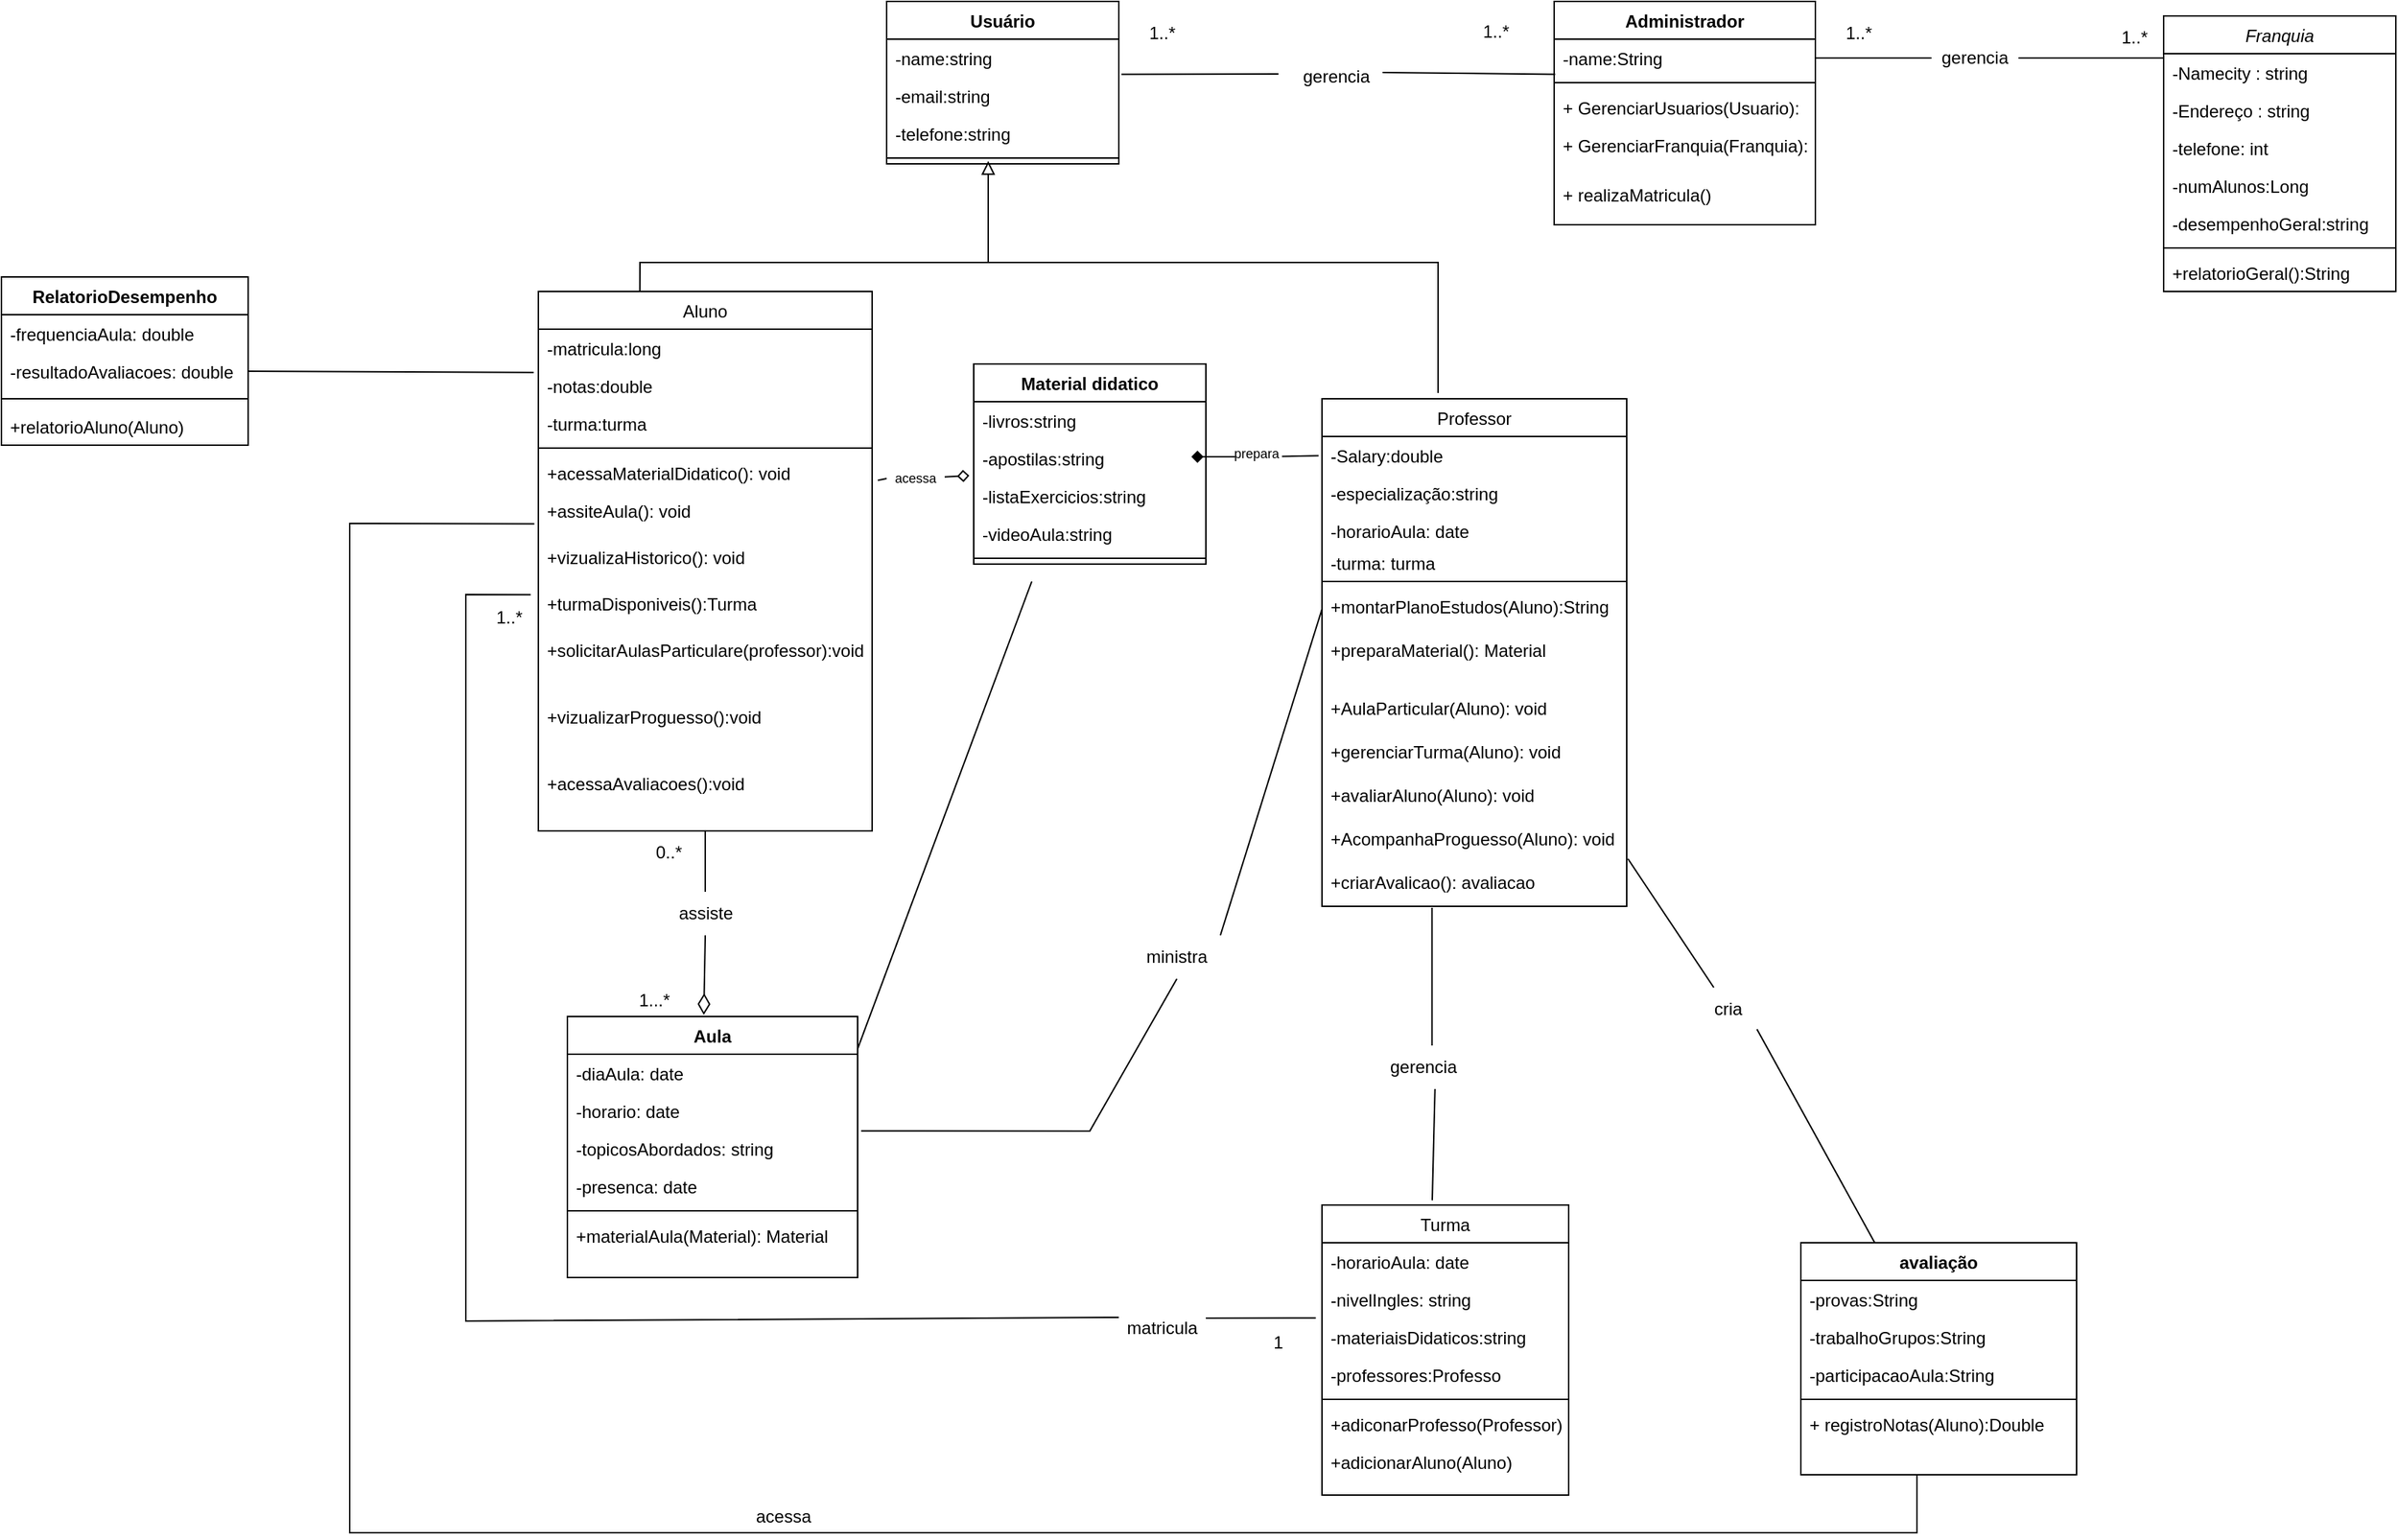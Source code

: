 <mxfile version="24.2.5" type="github">
  <diagram id="C5RBs43oDa-KdzZeNtuy" name="Page-1">
    <mxGraphModel dx="2261" dy="780" grid="1" gridSize="10" guides="1" tooltips="1" connect="1" arrows="1" fold="1" page="1" pageScale="1" pageWidth="827" pageHeight="1169" math="0" shadow="0">
      <root>
        <mxCell id="WIyWlLk6GJQsqaUBKTNV-0" />
        <mxCell id="WIyWlLk6GJQsqaUBKTNV-1" parent="WIyWlLk6GJQsqaUBKTNV-0" />
        <mxCell id="zkfFHV4jXpPFQw0GAbJ--0" value="Franquia" style="swimlane;fontStyle=2;align=center;verticalAlign=top;childLayout=stackLayout;horizontal=1;startSize=26;horizontalStack=0;resizeParent=1;resizeLast=0;collapsible=1;marginBottom=0;rounded=0;shadow=0;strokeWidth=1;" parent="WIyWlLk6GJQsqaUBKTNV-1" vertex="1">
          <mxGeometry x="1170" y="30" width="160" height="190" as="geometry">
            <mxRectangle x="230" y="140" width="160" height="26" as="alternateBounds" />
          </mxGeometry>
        </mxCell>
        <mxCell id="zkfFHV4jXpPFQw0GAbJ--1" value="-Namecity : string" style="text;align=left;verticalAlign=top;spacingLeft=4;spacingRight=4;overflow=hidden;rotatable=0;points=[[0,0.5],[1,0.5]];portConstraint=eastwest;" parent="zkfFHV4jXpPFQw0GAbJ--0" vertex="1">
          <mxGeometry y="26" width="160" height="26" as="geometry" />
        </mxCell>
        <mxCell id="euqzhJYV5-sGNsjZv2GW-8" value="-Endereço : string" style="text;align=left;verticalAlign=top;spacingLeft=4;spacingRight=4;overflow=hidden;rotatable=0;points=[[0,0.5],[1,0.5]];portConstraint=eastwest;" parent="zkfFHV4jXpPFQw0GAbJ--0" vertex="1">
          <mxGeometry y="52" width="160" height="26" as="geometry" />
        </mxCell>
        <mxCell id="zkfFHV4jXpPFQw0GAbJ--2" value="-telefone: int" style="text;align=left;verticalAlign=top;spacingLeft=4;spacingRight=4;overflow=hidden;rotatable=0;points=[[0,0.5],[1,0.5]];portConstraint=eastwest;rounded=0;shadow=0;html=0;" parent="zkfFHV4jXpPFQw0GAbJ--0" vertex="1">
          <mxGeometry y="78" width="160" height="26" as="geometry" />
        </mxCell>
        <mxCell id="zkfFHV4jXpPFQw0GAbJ--3" value="-numAlunos:Long" style="text;align=left;verticalAlign=top;spacingLeft=4;spacingRight=4;overflow=hidden;rotatable=0;points=[[0,0.5],[1,0.5]];portConstraint=eastwest;rounded=0;shadow=0;html=0;" parent="zkfFHV4jXpPFQw0GAbJ--0" vertex="1">
          <mxGeometry y="104" width="160" height="26" as="geometry" />
        </mxCell>
        <mxCell id="euqzhJYV5-sGNsjZv2GW-9" value="-desempenhoGeral:string" style="text;align=left;verticalAlign=top;spacingLeft=4;spacingRight=4;overflow=hidden;rotatable=0;points=[[0,0.5],[1,0.5]];portConstraint=eastwest;rounded=0;shadow=0;html=0;" parent="zkfFHV4jXpPFQw0GAbJ--0" vertex="1">
          <mxGeometry y="130" width="160" height="26" as="geometry" />
        </mxCell>
        <mxCell id="zkfFHV4jXpPFQw0GAbJ--4" value="" style="line;html=1;strokeWidth=1;align=left;verticalAlign=middle;spacingTop=-1;spacingLeft=3;spacingRight=3;rotatable=0;labelPosition=right;points=[];portConstraint=eastwest;" parent="zkfFHV4jXpPFQw0GAbJ--0" vertex="1">
          <mxGeometry y="156" width="160" height="8" as="geometry" />
        </mxCell>
        <mxCell id="zkfFHV4jXpPFQw0GAbJ--5" value="+relatorioGeral():String" style="text;align=left;verticalAlign=top;spacingLeft=4;spacingRight=4;overflow=hidden;rotatable=0;points=[[0,0.5],[1,0.5]];portConstraint=eastwest;" parent="zkfFHV4jXpPFQw0GAbJ--0" vertex="1">
          <mxGeometry y="164" width="160" height="26" as="geometry" />
        </mxCell>
        <mxCell id="zkfFHV4jXpPFQw0GAbJ--6" value="Aluno" style="swimlane;fontStyle=0;align=center;verticalAlign=top;childLayout=stackLayout;horizontal=1;startSize=26;horizontalStack=0;resizeParent=1;resizeLast=0;collapsible=1;marginBottom=0;rounded=0;shadow=0;strokeWidth=1;" parent="WIyWlLk6GJQsqaUBKTNV-1" vertex="1">
          <mxGeometry x="50" y="220" width="230" height="372" as="geometry">
            <mxRectangle x="130" y="380" width="160" height="26" as="alternateBounds" />
          </mxGeometry>
        </mxCell>
        <mxCell id="euqzhJYV5-sGNsjZv2GW-0" value="-matricula:long" style="text;align=left;verticalAlign=top;spacingLeft=4;spacingRight=4;overflow=hidden;rotatable=0;points=[[0,0.5],[1,0.5]];portConstraint=eastwest;rounded=0;shadow=0;html=0;" parent="zkfFHV4jXpPFQw0GAbJ--6" vertex="1">
          <mxGeometry y="26" width="230" height="26" as="geometry" />
        </mxCell>
        <mxCell id="euqzhJYV5-sGNsjZv2GW-1" value="-notas:double" style="text;align=left;verticalAlign=top;spacingLeft=4;spacingRight=4;overflow=hidden;rotatable=0;points=[[0,0.5],[1,0.5]];portConstraint=eastwest;rounded=0;shadow=0;html=0;" parent="zkfFHV4jXpPFQw0GAbJ--6" vertex="1">
          <mxGeometry y="52" width="230" height="26" as="geometry" />
        </mxCell>
        <mxCell id="euqzhJYV5-sGNsjZv2GW-2" value="-turma:turma" style="text;align=left;verticalAlign=top;spacingLeft=4;spacingRight=4;overflow=hidden;rotatable=0;points=[[0,0.5],[1,0.5]];portConstraint=eastwest;rounded=0;shadow=0;html=0;" parent="zkfFHV4jXpPFQw0GAbJ--6" vertex="1">
          <mxGeometry y="78" width="230" height="26" as="geometry" />
        </mxCell>
        <mxCell id="zkfFHV4jXpPFQw0GAbJ--9" value="" style="line;html=1;strokeWidth=1;align=left;verticalAlign=middle;spacingTop=-1;spacingLeft=3;spacingRight=3;rotatable=0;labelPosition=right;points=[];portConstraint=eastwest;" parent="zkfFHV4jXpPFQw0GAbJ--6" vertex="1">
          <mxGeometry y="104" width="230" height="8" as="geometry" />
        </mxCell>
        <mxCell id="m2Ml-b9C9ULl_9QGd7Dv-50" value="+acessaMaterialDidatico(): void" style="text;align=left;verticalAlign=top;spacingLeft=4;spacingRight=4;overflow=hidden;rotatable=0;points=[[0,0.5],[1,0.5]];portConstraint=eastwest;rounded=0;shadow=0;html=0;" vertex="1" parent="zkfFHV4jXpPFQw0GAbJ--6">
          <mxGeometry y="112" width="230" height="26" as="geometry" />
        </mxCell>
        <mxCell id="m2Ml-b9C9ULl_9QGd7Dv-51" value="+assiteAula(): void" style="text;align=left;verticalAlign=top;spacingLeft=4;spacingRight=4;overflow=hidden;rotatable=0;points=[[0,0.5],[1,0.5]];portConstraint=eastwest;rounded=0;shadow=0;html=0;" vertex="1" parent="zkfFHV4jXpPFQw0GAbJ--6">
          <mxGeometry y="138" width="230" height="32" as="geometry" />
        </mxCell>
        <mxCell id="m2Ml-b9C9ULl_9QGd7Dv-53" value="+vizualizaHistorico(): void" style="text;align=left;verticalAlign=top;spacingLeft=4;spacingRight=4;overflow=hidden;rotatable=0;points=[[0,0.5],[1,0.5]];portConstraint=eastwest;rounded=0;shadow=0;html=0;" vertex="1" parent="zkfFHV4jXpPFQw0GAbJ--6">
          <mxGeometry y="170" width="230" height="32" as="geometry" />
        </mxCell>
        <mxCell id="m2Ml-b9C9ULl_9QGd7Dv-84" value="+turmaDisponiveis():Turma" style="text;align=left;verticalAlign=top;spacingLeft=4;spacingRight=4;overflow=hidden;rotatable=0;points=[[0,0.5],[1,0.5]];portConstraint=eastwest;rounded=0;shadow=0;html=0;" vertex="1" parent="zkfFHV4jXpPFQw0GAbJ--6">
          <mxGeometry y="202" width="230" height="32" as="geometry" />
        </mxCell>
        <mxCell id="m2Ml-b9C9ULl_9QGd7Dv-88" value="+solicitarAulasParticulare(professor):void" style="text;align=left;verticalAlign=top;spacingLeft=4;spacingRight=4;overflow=hidden;rotatable=0;points=[[0,0.5],[1,0.5]];portConstraint=eastwest;rounded=0;shadow=0;html=0;" vertex="1" parent="zkfFHV4jXpPFQw0GAbJ--6">
          <mxGeometry y="234" width="230" height="46" as="geometry" />
        </mxCell>
        <mxCell id="m2Ml-b9C9ULl_9QGd7Dv-90" value="+vizualizarProguesso():void" style="text;align=left;verticalAlign=top;spacingLeft=4;spacingRight=4;overflow=hidden;rotatable=0;points=[[0,0.5],[1,0.5]];portConstraint=eastwest;rounded=0;shadow=0;html=0;" vertex="1" parent="zkfFHV4jXpPFQw0GAbJ--6">
          <mxGeometry y="280" width="230" height="46" as="geometry" />
        </mxCell>
        <mxCell id="m2Ml-b9C9ULl_9QGd7Dv-91" value="+acessaAvaliacoes():void" style="text;align=left;verticalAlign=top;spacingLeft=4;spacingRight=4;overflow=hidden;rotatable=0;points=[[0,0.5],[1,0.5]];portConstraint=eastwest;rounded=0;shadow=0;html=0;" vertex="1" parent="zkfFHV4jXpPFQw0GAbJ--6">
          <mxGeometry y="326" width="230" height="46" as="geometry" />
        </mxCell>
        <mxCell id="zkfFHV4jXpPFQw0GAbJ--13" value="Professor" style="swimlane;fontStyle=0;align=center;verticalAlign=top;childLayout=stackLayout;horizontal=1;startSize=26;horizontalStack=0;resizeParent=1;resizeLast=0;collapsible=1;marginBottom=0;rounded=0;shadow=0;strokeWidth=1;" parent="WIyWlLk6GJQsqaUBKTNV-1" vertex="1">
          <mxGeometry x="590" y="294" width="210" height="350" as="geometry">
            <mxRectangle x="340" y="380" width="170" height="26" as="alternateBounds" />
          </mxGeometry>
        </mxCell>
        <mxCell id="euqzhJYV5-sGNsjZv2GW-3" value="-Salary:double&#xa;" style="text;align=left;verticalAlign=top;spacingLeft=4;spacingRight=4;overflow=hidden;rotatable=0;points=[[0,0.5],[1,0.5]];portConstraint=eastwest;" parent="zkfFHV4jXpPFQw0GAbJ--13" vertex="1">
          <mxGeometry y="26" width="210" height="26" as="geometry" />
        </mxCell>
        <mxCell id="euqzhJYV5-sGNsjZv2GW-4" value="-especialização:string&#xa;" style="text;align=left;verticalAlign=top;spacingLeft=4;spacingRight=4;overflow=hidden;rotatable=0;points=[[0,0.5],[1,0.5]];portConstraint=eastwest;" parent="zkfFHV4jXpPFQw0GAbJ--13" vertex="1">
          <mxGeometry y="52" width="210" height="26" as="geometry" />
        </mxCell>
        <mxCell id="euqzhJYV5-sGNsjZv2GW-6" value="-horarioAula: date&#xa;" style="text;align=left;verticalAlign=top;spacingLeft=4;spacingRight=4;overflow=hidden;rotatable=0;points=[[0,0.5],[1,0.5]];portConstraint=eastwest;" parent="zkfFHV4jXpPFQw0GAbJ--13" vertex="1">
          <mxGeometry y="78" width="210" height="22" as="geometry" />
        </mxCell>
        <mxCell id="euqzhJYV5-sGNsjZv2GW-7" value="-turma: turma&#xa;" style="text;align=left;verticalAlign=top;spacingLeft=4;spacingRight=4;overflow=hidden;rotatable=0;points=[[0,0.5],[1,0.5]];portConstraint=eastwest;" parent="zkfFHV4jXpPFQw0GAbJ--13" vertex="1">
          <mxGeometry y="100" width="210" height="22" as="geometry" />
        </mxCell>
        <mxCell id="zkfFHV4jXpPFQw0GAbJ--15" value="" style="line;html=1;strokeWidth=1;align=left;verticalAlign=middle;spacingTop=-1;spacingLeft=3;spacingRight=3;rotatable=0;labelPosition=right;points=[];portConstraint=eastwest;" parent="zkfFHV4jXpPFQw0GAbJ--13" vertex="1">
          <mxGeometry y="122" width="210" height="8" as="geometry" />
        </mxCell>
        <mxCell id="euqzhJYV5-sGNsjZv2GW-5" value="+montarPlanoEstudos(Aluno):String&#xa;" style="text;align=left;verticalAlign=top;spacingLeft=4;spacingRight=4;overflow=hidden;rotatable=0;points=[[0,0.5],[1,0.5]];portConstraint=eastwest;" parent="zkfFHV4jXpPFQw0GAbJ--13" vertex="1">
          <mxGeometry y="130" width="210" height="30" as="geometry" />
        </mxCell>
        <mxCell id="m2Ml-b9C9ULl_9QGd7Dv-54" value="+preparaMaterial(): Material" style="text;align=left;verticalAlign=top;spacingLeft=4;spacingRight=4;overflow=hidden;rotatable=0;points=[[0,0.5],[1,0.5]];portConstraint=eastwest;" vertex="1" parent="zkfFHV4jXpPFQw0GAbJ--13">
          <mxGeometry y="160" width="210" height="40" as="geometry" />
        </mxCell>
        <mxCell id="m2Ml-b9C9ULl_9QGd7Dv-56" value="+AulaParticular(Aluno): void" style="text;align=left;verticalAlign=top;spacingLeft=4;spacingRight=4;overflow=hidden;rotatable=0;points=[[0,0.5],[1,0.5]];portConstraint=eastwest;" vertex="1" parent="zkfFHV4jXpPFQw0GAbJ--13">
          <mxGeometry y="200" width="210" height="30" as="geometry" />
        </mxCell>
        <mxCell id="m2Ml-b9C9ULl_9QGd7Dv-57" value="+gerenciarTurma(Aluno): void" style="text;align=left;verticalAlign=top;spacingLeft=4;spacingRight=4;overflow=hidden;rotatable=0;points=[[0,0.5],[1,0.5]];portConstraint=eastwest;" vertex="1" parent="zkfFHV4jXpPFQw0GAbJ--13">
          <mxGeometry y="230" width="210" height="30" as="geometry" />
        </mxCell>
        <mxCell id="m2Ml-b9C9ULl_9QGd7Dv-60" value="+avaliarAluno(Aluno): void" style="text;align=left;verticalAlign=top;spacingLeft=4;spacingRight=4;overflow=hidden;rotatable=0;points=[[0,0.5],[1,0.5]];portConstraint=eastwest;" vertex="1" parent="zkfFHV4jXpPFQw0GAbJ--13">
          <mxGeometry y="260" width="210" height="30" as="geometry" />
        </mxCell>
        <mxCell id="m2Ml-b9C9ULl_9QGd7Dv-62" value="+AcompanhaProguesso(Aluno): void" style="text;align=left;verticalAlign=top;spacingLeft=4;spacingRight=4;overflow=hidden;rotatable=0;points=[[0,0.5],[1,0.5]];portConstraint=eastwest;" vertex="1" parent="zkfFHV4jXpPFQw0GAbJ--13">
          <mxGeometry y="290" width="210" height="30" as="geometry" />
        </mxCell>
        <mxCell id="m2Ml-b9C9ULl_9QGd7Dv-74" value="+criarAvalicao(): avaliacao&#xa;" style="text;align=left;verticalAlign=top;spacingLeft=4;spacingRight=4;overflow=hidden;rotatable=0;points=[[0,0.5],[1,0.5]];portConstraint=eastwest;" vertex="1" parent="zkfFHV4jXpPFQw0GAbJ--13">
          <mxGeometry y="320" width="210" height="30" as="geometry" />
        </mxCell>
        <mxCell id="zkfFHV4jXpPFQw0GAbJ--17" value="Turma" style="swimlane;fontStyle=0;align=center;verticalAlign=top;childLayout=stackLayout;horizontal=1;startSize=26;horizontalStack=0;resizeParent=1;resizeLast=0;collapsible=1;marginBottom=0;rounded=0;shadow=0;strokeWidth=1;" parent="WIyWlLk6GJQsqaUBKTNV-1" vertex="1">
          <mxGeometry x="590" y="850" width="170" height="200" as="geometry">
            <mxRectangle x="550" y="140" width="160" height="26" as="alternateBounds" />
          </mxGeometry>
        </mxCell>
        <mxCell id="zkfFHV4jXpPFQw0GAbJ--18" value="-horarioAula: date " style="text;align=left;verticalAlign=top;spacingLeft=4;spacingRight=4;overflow=hidden;rotatable=0;points=[[0,0.5],[1,0.5]];portConstraint=eastwest;" parent="zkfFHV4jXpPFQw0GAbJ--17" vertex="1">
          <mxGeometry y="26" width="170" height="26" as="geometry" />
        </mxCell>
        <mxCell id="zkfFHV4jXpPFQw0GAbJ--19" value="-nivelIngles: string" style="text;align=left;verticalAlign=top;spacingLeft=4;spacingRight=4;overflow=hidden;rotatable=0;points=[[0,0.5],[1,0.5]];portConstraint=eastwest;rounded=0;shadow=0;html=0;" parent="zkfFHV4jXpPFQw0GAbJ--17" vertex="1">
          <mxGeometry y="52" width="170" height="26" as="geometry" />
        </mxCell>
        <mxCell id="zkfFHV4jXpPFQw0GAbJ--20" value="-materiaisDidaticos:string" style="text;align=left;verticalAlign=top;spacingLeft=4;spacingRight=4;overflow=hidden;rotatable=0;points=[[0,0.5],[1,0.5]];portConstraint=eastwest;rounded=0;shadow=0;html=0;" parent="zkfFHV4jXpPFQw0GAbJ--17" vertex="1">
          <mxGeometry y="78" width="170" height="26" as="geometry" />
        </mxCell>
        <mxCell id="zkfFHV4jXpPFQw0GAbJ--21" value="-professores:Professo&#xa;" style="text;align=left;verticalAlign=top;spacingLeft=4;spacingRight=4;overflow=hidden;rotatable=0;points=[[0,0.5],[1,0.5]];portConstraint=eastwest;rounded=0;shadow=0;html=0;" parent="zkfFHV4jXpPFQw0GAbJ--17" vertex="1">
          <mxGeometry y="104" width="170" height="26" as="geometry" />
        </mxCell>
        <mxCell id="zkfFHV4jXpPFQw0GAbJ--23" value="" style="line;html=1;strokeWidth=1;align=left;verticalAlign=middle;spacingTop=-1;spacingLeft=3;spacingRight=3;rotatable=0;labelPosition=right;points=[];portConstraint=eastwest;" parent="zkfFHV4jXpPFQw0GAbJ--17" vertex="1">
          <mxGeometry y="130" width="170" height="8" as="geometry" />
        </mxCell>
        <mxCell id="m2Ml-b9C9ULl_9QGd7Dv-99" value="+adiconarProfesso(Professor)&#xa;" style="text;align=left;verticalAlign=top;spacingLeft=4;spacingRight=4;overflow=hidden;rotatable=0;points=[[0,0.5],[1,0.5]];portConstraint=eastwest;rounded=0;shadow=0;html=0;" vertex="1" parent="zkfFHV4jXpPFQw0GAbJ--17">
          <mxGeometry y="138" width="170" height="26" as="geometry" />
        </mxCell>
        <mxCell id="m2Ml-b9C9ULl_9QGd7Dv-100" value="+adicionarAluno(Aluno)&#xa;" style="text;align=left;verticalAlign=top;spacingLeft=4;spacingRight=4;overflow=hidden;rotatable=0;points=[[0,0.5],[1,0.5]];portConstraint=eastwest;rounded=0;shadow=0;html=0;" vertex="1" parent="zkfFHV4jXpPFQw0GAbJ--17">
          <mxGeometry y="164" width="170" height="26" as="geometry" />
        </mxCell>
        <mxCell id="euqzhJYV5-sGNsjZv2GW-10" value="Aula" style="swimlane;fontStyle=1;align=center;verticalAlign=top;childLayout=stackLayout;horizontal=1;startSize=26;horizontalStack=0;resizeParent=1;resizeParentMax=0;resizeLast=0;collapsible=1;marginBottom=0;whiteSpace=wrap;html=1;" parent="WIyWlLk6GJQsqaUBKTNV-1" vertex="1">
          <mxGeometry x="70" y="720" width="200" height="180" as="geometry" />
        </mxCell>
        <mxCell id="euqzhJYV5-sGNsjZv2GW-11" value="-diaAula: date" style="text;strokeColor=none;fillColor=none;align=left;verticalAlign=top;spacingLeft=4;spacingRight=4;overflow=hidden;rotatable=0;points=[[0,0.5],[1,0.5]];portConstraint=eastwest;whiteSpace=wrap;html=1;" parent="euqzhJYV5-sGNsjZv2GW-10" vertex="1">
          <mxGeometry y="26" width="200" height="26" as="geometry" />
        </mxCell>
        <mxCell id="euqzhJYV5-sGNsjZv2GW-14" value="-horario: date" style="text;strokeColor=none;fillColor=none;align=left;verticalAlign=top;spacingLeft=4;spacingRight=4;overflow=hidden;rotatable=0;points=[[0,0.5],[1,0.5]];portConstraint=eastwest;whiteSpace=wrap;html=1;" parent="euqzhJYV5-sGNsjZv2GW-10" vertex="1">
          <mxGeometry y="52" width="200" height="26" as="geometry" />
        </mxCell>
        <mxCell id="euqzhJYV5-sGNsjZv2GW-15" value="-topicosAbordados: string" style="text;strokeColor=none;fillColor=none;align=left;verticalAlign=top;spacingLeft=4;spacingRight=4;overflow=hidden;rotatable=0;points=[[0,0.5],[1,0.5]];portConstraint=eastwest;whiteSpace=wrap;html=1;" parent="euqzhJYV5-sGNsjZv2GW-10" vertex="1">
          <mxGeometry y="78" width="200" height="26" as="geometry" />
        </mxCell>
        <mxCell id="euqzhJYV5-sGNsjZv2GW-16" value="-presenca: date" style="text;strokeColor=none;fillColor=none;align=left;verticalAlign=top;spacingLeft=4;spacingRight=4;overflow=hidden;rotatable=0;points=[[0,0.5],[1,0.5]];portConstraint=eastwest;whiteSpace=wrap;html=1;" parent="euqzhJYV5-sGNsjZv2GW-10" vertex="1">
          <mxGeometry y="104" width="200" height="26" as="geometry" />
        </mxCell>
        <mxCell id="euqzhJYV5-sGNsjZv2GW-12" value="" style="line;strokeWidth=1;fillColor=none;align=left;verticalAlign=middle;spacingTop=-1;spacingLeft=3;spacingRight=3;rotatable=0;labelPosition=right;points=[];portConstraint=eastwest;strokeColor=inherit;" parent="euqzhJYV5-sGNsjZv2GW-10" vertex="1">
          <mxGeometry y="130" width="200" height="8" as="geometry" />
        </mxCell>
        <mxCell id="euqzhJYV5-sGNsjZv2GW-13" value="+materialAula(Material): Material" style="text;strokeColor=none;fillColor=none;align=left;verticalAlign=top;spacingLeft=4;spacingRight=4;overflow=hidden;rotatable=0;points=[[0,0.5],[1,0.5]];portConstraint=eastwest;whiteSpace=wrap;html=1;" parent="euqzhJYV5-sGNsjZv2GW-10" vertex="1">
          <mxGeometry y="138" width="200" height="42" as="geometry" />
        </mxCell>
        <mxCell id="euqzhJYV5-sGNsjZv2GW-30" value="RelatorioDesempenho" style="swimlane;fontStyle=1;align=center;verticalAlign=top;childLayout=stackLayout;horizontal=1;startSize=26;horizontalStack=0;resizeParent=1;resizeParentMax=0;resizeLast=0;collapsible=1;marginBottom=0;whiteSpace=wrap;html=1;" parent="WIyWlLk6GJQsqaUBKTNV-1" vertex="1">
          <mxGeometry x="-320" y="210" width="170" height="116" as="geometry" />
        </mxCell>
        <mxCell id="euqzhJYV5-sGNsjZv2GW-31" value="-frequenciaAula: double" style="text;strokeColor=none;fillColor=none;align=left;verticalAlign=top;spacingLeft=4;spacingRight=4;overflow=hidden;rotatable=0;points=[[0,0.5],[1,0.5]];portConstraint=eastwest;whiteSpace=wrap;html=1;" parent="euqzhJYV5-sGNsjZv2GW-30" vertex="1">
          <mxGeometry y="26" width="170" height="26" as="geometry" />
        </mxCell>
        <mxCell id="euqzhJYV5-sGNsjZv2GW-34" value="-resultadoAvaliacoes&lt;span style=&quot;background-color: initial;&quot;&gt;: double&lt;/span&gt;" style="text;strokeColor=none;fillColor=none;align=left;verticalAlign=top;spacingLeft=4;spacingRight=4;overflow=hidden;rotatable=0;points=[[0,0.5],[1,0.5]];portConstraint=eastwest;whiteSpace=wrap;html=1;" parent="euqzhJYV5-sGNsjZv2GW-30" vertex="1">
          <mxGeometry y="52" width="170" height="26" as="geometry" />
        </mxCell>
        <mxCell id="euqzhJYV5-sGNsjZv2GW-32" value="" style="line;strokeWidth=1;fillColor=none;align=left;verticalAlign=middle;spacingTop=-1;spacingLeft=3;spacingRight=3;rotatable=0;labelPosition=right;points=[];portConstraint=eastwest;strokeColor=inherit;" parent="euqzhJYV5-sGNsjZv2GW-30" vertex="1">
          <mxGeometry y="78" width="170" height="12" as="geometry" />
        </mxCell>
        <mxCell id="euqzhJYV5-sGNsjZv2GW-33" value="+relatorioAluno(Aluno)" style="text;strokeColor=none;fillColor=none;align=left;verticalAlign=top;spacingLeft=4;spacingRight=4;overflow=hidden;rotatable=0;points=[[0,0.5],[1,0.5]];portConstraint=eastwest;whiteSpace=wrap;html=1;" parent="euqzhJYV5-sGNsjZv2GW-30" vertex="1">
          <mxGeometry y="90" width="170" height="26" as="geometry" />
        </mxCell>
        <mxCell id="euqzhJYV5-sGNsjZv2GW-35" value="Administrador" style="swimlane;fontStyle=1;align=center;verticalAlign=top;childLayout=stackLayout;horizontal=1;startSize=26;horizontalStack=0;resizeParent=1;resizeParentMax=0;resizeLast=0;collapsible=1;marginBottom=0;whiteSpace=wrap;html=1;" parent="WIyWlLk6GJQsqaUBKTNV-1" vertex="1">
          <mxGeometry x="750" y="20" width="180" height="154" as="geometry" />
        </mxCell>
        <mxCell id="euqzhJYV5-sGNsjZv2GW-36" value="-name:String" style="text;strokeColor=none;fillColor=none;align=left;verticalAlign=top;spacingLeft=4;spacingRight=4;overflow=hidden;rotatable=0;points=[[0,0.5],[1,0.5]];portConstraint=eastwest;whiteSpace=wrap;html=1;" parent="euqzhJYV5-sGNsjZv2GW-35" vertex="1">
          <mxGeometry y="26" width="180" height="26" as="geometry" />
        </mxCell>
        <mxCell id="euqzhJYV5-sGNsjZv2GW-37" value="" style="line;strokeWidth=1;fillColor=none;align=left;verticalAlign=middle;spacingTop=-1;spacingLeft=3;spacingRight=3;rotatable=0;labelPosition=right;points=[];portConstraint=eastwest;strokeColor=inherit;" parent="euqzhJYV5-sGNsjZv2GW-35" vertex="1">
          <mxGeometry y="52" width="180" height="8" as="geometry" />
        </mxCell>
        <mxCell id="euqzhJYV5-sGNsjZv2GW-38" value="+ GerenciarUsuarios(Usuario):&amp;nbsp;" style="text;strokeColor=none;fillColor=none;align=left;verticalAlign=top;spacingLeft=4;spacingRight=4;overflow=hidden;rotatable=0;points=[[0,0.5],[1,0.5]];portConstraint=eastwest;whiteSpace=wrap;html=1;" parent="euqzhJYV5-sGNsjZv2GW-35" vertex="1">
          <mxGeometry y="60" width="180" height="26" as="geometry" />
        </mxCell>
        <mxCell id="m2Ml-b9C9ULl_9QGd7Dv-26" value="+ GerenciarFranquia(Franquia):&lt;div&gt;&amp;nbsp;&lt;/div&gt;" style="text;strokeColor=none;fillColor=none;align=left;verticalAlign=top;spacingLeft=4;spacingRight=4;overflow=hidden;rotatable=0;points=[[0,0.5],[1,0.5]];portConstraint=eastwest;whiteSpace=wrap;html=1;" vertex="1" parent="euqzhJYV5-sGNsjZv2GW-35">
          <mxGeometry y="86" width="180" height="34" as="geometry" />
        </mxCell>
        <mxCell id="m2Ml-b9C9ULl_9QGd7Dv-111" value="+ realizaMatricula()&lt;div&gt;&amp;nbsp;&lt;/div&gt;" style="text;strokeColor=none;fillColor=none;align=left;verticalAlign=top;spacingLeft=4;spacingRight=4;overflow=hidden;rotatable=0;points=[[0,0.5],[1,0.5]];portConstraint=eastwest;whiteSpace=wrap;html=1;" vertex="1" parent="euqzhJYV5-sGNsjZv2GW-35">
          <mxGeometry y="120" width="180" height="34" as="geometry" />
        </mxCell>
        <mxCell id="euqzhJYV5-sGNsjZv2GW-39" value="Usuário" style="swimlane;fontStyle=1;align=center;verticalAlign=top;childLayout=stackLayout;horizontal=1;startSize=26;horizontalStack=0;resizeParent=1;resizeParentMax=0;resizeLast=0;collapsible=1;marginBottom=0;whiteSpace=wrap;html=1;" parent="WIyWlLk6GJQsqaUBKTNV-1" vertex="1">
          <mxGeometry x="290" y="20" width="160" height="112" as="geometry" />
        </mxCell>
        <mxCell id="euqzhJYV5-sGNsjZv2GW-40" value="-name:string" style="text;strokeColor=none;fillColor=none;align=left;verticalAlign=top;spacingLeft=4;spacingRight=4;overflow=hidden;rotatable=0;points=[[0,0.5],[1,0.5]];portConstraint=eastwest;whiteSpace=wrap;html=1;" parent="euqzhJYV5-sGNsjZv2GW-39" vertex="1">
          <mxGeometry y="26" width="160" height="26" as="geometry" />
        </mxCell>
        <mxCell id="euqzhJYV5-sGNsjZv2GW-43" value="-email:string" style="text;strokeColor=none;fillColor=none;align=left;verticalAlign=top;spacingLeft=4;spacingRight=4;overflow=hidden;rotatable=0;points=[[0,0.5],[1,0.5]];portConstraint=eastwest;whiteSpace=wrap;html=1;" parent="euqzhJYV5-sGNsjZv2GW-39" vertex="1">
          <mxGeometry y="52" width="160" height="26" as="geometry" />
        </mxCell>
        <mxCell id="euqzhJYV5-sGNsjZv2GW-44" value="-telefone:string" style="text;strokeColor=none;fillColor=none;align=left;verticalAlign=top;spacingLeft=4;spacingRight=4;overflow=hidden;rotatable=0;points=[[0,0.5],[1,0.5]];portConstraint=eastwest;whiteSpace=wrap;html=1;" parent="euqzhJYV5-sGNsjZv2GW-39" vertex="1">
          <mxGeometry y="78" width="160" height="26" as="geometry" />
        </mxCell>
        <mxCell id="euqzhJYV5-sGNsjZv2GW-41" value="" style="line;strokeWidth=1;fillColor=none;align=left;verticalAlign=middle;spacingTop=-1;spacingLeft=3;spacingRight=3;rotatable=0;labelPosition=right;points=[];portConstraint=eastwest;strokeColor=inherit;" parent="euqzhJYV5-sGNsjZv2GW-39" vertex="1">
          <mxGeometry y="104" width="160" height="8" as="geometry" />
        </mxCell>
        <mxCell id="Y3f8bcJ1d7U5L96avxQC-1" value="" style="endArrow=block;html=1;rounded=0;endFill=0;endSize=7;exitX=0.304;exitY=0;exitDx=0;exitDy=0;exitPerimeter=0;" parent="WIyWlLk6GJQsqaUBKTNV-1" source="zkfFHV4jXpPFQw0GAbJ--6" edge="1">
          <mxGeometry width="50" height="50" relative="1" as="geometry">
            <mxPoint x="120" y="210" as="sourcePoint" />
            <mxPoint x="360" y="130" as="targetPoint" />
            <Array as="points">
              <mxPoint x="120" y="200" />
              <mxPoint x="360" y="200" />
            </Array>
          </mxGeometry>
        </mxCell>
        <mxCell id="Y3f8bcJ1d7U5L96avxQC-2" value="" style="endArrow=none;html=1;rounded=0;" parent="WIyWlLk6GJQsqaUBKTNV-1" edge="1">
          <mxGeometry width="50" height="50" relative="1" as="geometry">
            <mxPoint x="670" y="290" as="sourcePoint" />
            <mxPoint x="310" y="200" as="targetPoint" />
            <Array as="points">
              <mxPoint x="670" y="200" />
            </Array>
          </mxGeometry>
        </mxCell>
        <mxCell id="Y3f8bcJ1d7U5L96avxQC-9" value="" style="endArrow=diamondThin;html=1;rounded=0;endFill=0;exitX=0.5;exitY=1;exitDx=0;exitDy=0;endSize=12;entryX=0.47;entryY=-0.006;entryDx=0;entryDy=0;entryPerimeter=0;" parent="WIyWlLk6GJQsqaUBKTNV-1" source="m2Ml-b9C9ULl_9QGd7Dv-0" target="euqzhJYV5-sGNsjZv2GW-10" edge="1">
          <mxGeometry width="50" height="50" relative="1" as="geometry">
            <mxPoint x="131.093" y="580" as="sourcePoint" />
            <mxPoint x="164" y="670" as="targetPoint" />
          </mxGeometry>
        </mxCell>
        <mxCell id="m2Ml-b9C9ULl_9QGd7Dv-1" value="1...*" style="text;html=1;align=center;verticalAlign=middle;whiteSpace=wrap;rounded=0;" vertex="1" parent="WIyWlLk6GJQsqaUBKTNV-1">
          <mxGeometry x="100" y="700" width="60" height="18" as="geometry" />
        </mxCell>
        <mxCell id="m2Ml-b9C9ULl_9QGd7Dv-2" value="" style="endArrow=none;html=1;rounded=0;endFill=0;exitX=0.5;exitY=1;exitDx=0;exitDy=0;entryX=0.5;entryY=0;entryDx=0;entryDy=0;" edge="1" parent="WIyWlLk6GJQsqaUBKTNV-1" source="zkfFHV4jXpPFQw0GAbJ--6" target="m2Ml-b9C9ULl_9QGd7Dv-0">
          <mxGeometry width="50" height="50" relative="1" as="geometry">
            <mxPoint x="220" y="482" as="sourcePoint" />
            <mxPoint x="140" y="560" as="targetPoint" />
          </mxGeometry>
        </mxCell>
        <mxCell id="m2Ml-b9C9ULl_9QGd7Dv-0" value="assiste" style="text;html=1;align=center;verticalAlign=middle;whiteSpace=wrap;rounded=0;" vertex="1" parent="WIyWlLk6GJQsqaUBKTNV-1">
          <mxGeometry x="140.75" y="634" width="48.5" height="30" as="geometry" />
        </mxCell>
        <mxCell id="m2Ml-b9C9ULl_9QGd7Dv-16" value="" style="endArrow=none;html=1;rounded=0;exitX=0.5;exitY=0;exitDx=0;exitDy=0;entryX=0.5;entryY=0;entryDx=0;entryDy=0;" edge="1" parent="WIyWlLk6GJQsqaUBKTNV-1" source="m2Ml-b9C9ULl_9QGd7Dv-15" target="m2Ml-b9C9ULl_9QGd7Dv-15">
          <mxGeometry width="50" height="50" relative="1" as="geometry">
            <mxPoint x="530" y="630" as="sourcePoint" />
            <mxPoint x="660" y="560" as="targetPoint" />
          </mxGeometry>
        </mxCell>
        <mxCell id="m2Ml-b9C9ULl_9QGd7Dv-15" value="gerencia" style="text;html=1;align=center;verticalAlign=middle;whiteSpace=wrap;rounded=0;" vertex="1" parent="WIyWlLk6GJQsqaUBKTNV-1">
          <mxGeometry x="630" y="740" width="60" height="30" as="geometry" />
        </mxCell>
        <mxCell id="m2Ml-b9C9ULl_9QGd7Dv-22" value="" style="endArrow=none;html=1;rounded=0;exitX=1.029;exitY=0.4;exitDx=0;exitDy=0;exitPerimeter=0;entryX=0.004;entryY=0.932;entryDx=0;entryDy=0;entryPerimeter=0;" edge="1" parent="WIyWlLk6GJQsqaUBKTNV-1" source="m2Ml-b9C9ULl_9QGd7Dv-24" target="euqzhJYV5-sGNsjZv2GW-36">
          <mxGeometry width="50" height="50" relative="1" as="geometry">
            <mxPoint x="600" y="110" as="sourcePoint" />
            <mxPoint x="650" y="60" as="targetPoint" />
          </mxGeometry>
        </mxCell>
        <mxCell id="m2Ml-b9C9ULl_9QGd7Dv-23" value="" style="endArrow=none;html=1;rounded=0;exitX=1.011;exitY=-0.068;exitDx=0;exitDy=0;exitPerimeter=0;" edge="1" parent="WIyWlLk6GJQsqaUBKTNV-1" source="euqzhJYV5-sGNsjZv2GW-43">
          <mxGeometry width="50" height="50" relative="1" as="geometry">
            <mxPoint x="452" y="70" as="sourcePoint" />
            <mxPoint x="560" y="70" as="targetPoint" />
          </mxGeometry>
        </mxCell>
        <mxCell id="m2Ml-b9C9ULl_9QGd7Dv-24" value="gerencia" style="text;html=1;align=center;verticalAlign=middle;whiteSpace=wrap;rounded=0;" vertex="1" parent="WIyWlLk6GJQsqaUBKTNV-1">
          <mxGeometry x="570" y="57" width="60" height="30" as="geometry" />
        </mxCell>
        <mxCell id="m2Ml-b9C9ULl_9QGd7Dv-25" value="" style="endArrow=none;html=1;rounded=0;exitX=1;exitY=0.5;exitDx=0;exitDy=0;entryX=0;entryY=0.115;entryDx=0;entryDy=0;entryPerimeter=0;" edge="1" parent="WIyWlLk6GJQsqaUBKTNV-1" source="m2Ml-b9C9ULl_9QGd7Dv-32" target="zkfFHV4jXpPFQw0GAbJ--1">
          <mxGeometry width="50" height="50" relative="1" as="geometry">
            <mxPoint x="930" y="80" as="sourcePoint" />
            <mxPoint x="1090" y="90" as="targetPoint" />
          </mxGeometry>
        </mxCell>
        <mxCell id="m2Ml-b9C9ULl_9QGd7Dv-27" value="" style="endArrow=none;html=1;rounded=0;exitX=1;exitY=0;exitDx=0;exitDy=0;entryX=0;entryY=0.5;entryDx=0;entryDy=0;" edge="1" parent="WIyWlLk6GJQsqaUBKTNV-1" source="m2Ml-b9C9ULl_9QGd7Dv-29" target="euqzhJYV5-sGNsjZv2GW-5">
          <mxGeometry width="50" height="50" relative="1" as="geometry">
            <mxPoint x="400" y="540" as="sourcePoint" />
            <mxPoint x="450" y="490" as="targetPoint" />
          </mxGeometry>
        </mxCell>
        <mxCell id="m2Ml-b9C9ULl_9QGd7Dv-28" value="0..*" style="text;html=1;align=center;verticalAlign=middle;whiteSpace=wrap;rounded=0;" vertex="1" parent="WIyWlLk6GJQsqaUBKTNV-1">
          <mxGeometry x="110" y="592" width="60" height="30" as="geometry" />
        </mxCell>
        <mxCell id="m2Ml-b9C9ULl_9QGd7Dv-30" value="" style="endArrow=none;html=1;rounded=0;exitX=1.012;exitY=0.032;exitDx=0;exitDy=0;entryX=0.5;entryY=1;entryDx=0;entryDy=0;exitPerimeter=0;" edge="1" parent="WIyWlLk6GJQsqaUBKTNV-1" source="euqzhJYV5-sGNsjZv2GW-15" target="m2Ml-b9C9ULl_9QGd7Dv-29">
          <mxGeometry width="50" height="50" relative="1" as="geometry">
            <mxPoint x="301.36" y="758.99" as="sourcePoint" />
            <mxPoint x="444.0" y="664" as="targetPoint" />
            <Array as="points">
              <mxPoint x="430" y="799" />
            </Array>
          </mxGeometry>
        </mxCell>
        <mxCell id="m2Ml-b9C9ULl_9QGd7Dv-29" value="ministra" style="text;html=1;align=center;verticalAlign=middle;whiteSpace=wrap;rounded=0;" vertex="1" parent="WIyWlLk6GJQsqaUBKTNV-1">
          <mxGeometry x="460" y="664" width="60" height="30" as="geometry" />
        </mxCell>
        <mxCell id="m2Ml-b9C9ULl_9QGd7Dv-33" value="" style="endArrow=none;html=1;rounded=0;exitX=1;exitY=0.5;exitDx=0;exitDy=0;entryX=0;entryY=0.5;entryDx=0;entryDy=0;" edge="1" parent="WIyWlLk6GJQsqaUBKTNV-1" source="euqzhJYV5-sGNsjZv2GW-36" target="m2Ml-b9C9ULl_9QGd7Dv-32">
          <mxGeometry width="50" height="50" relative="1" as="geometry">
            <mxPoint x="910" y="59" as="sourcePoint" />
            <mxPoint x="1170" y="59" as="targetPoint" />
          </mxGeometry>
        </mxCell>
        <mxCell id="m2Ml-b9C9ULl_9QGd7Dv-32" value="gerencia" style="text;html=1;align=center;verticalAlign=middle;whiteSpace=wrap;rounded=0;" vertex="1" parent="WIyWlLk6GJQsqaUBKTNV-1">
          <mxGeometry x="1010" y="44" width="60" height="30" as="geometry" />
        </mxCell>
        <mxCell id="m2Ml-b9C9ULl_9QGd7Dv-34" value="Material didatico" style="swimlane;fontStyle=1;align=center;verticalAlign=top;childLayout=stackLayout;horizontal=1;startSize=26;horizontalStack=0;resizeParent=1;resizeParentMax=0;resizeLast=0;collapsible=1;marginBottom=0;whiteSpace=wrap;html=1;" vertex="1" parent="WIyWlLk6GJQsqaUBKTNV-1">
          <mxGeometry x="350" y="270" width="160" height="138" as="geometry" />
        </mxCell>
        <mxCell id="m2Ml-b9C9ULl_9QGd7Dv-35" value="-livros:string&lt;div&gt;&lt;br&gt;&lt;/div&gt;" style="text;strokeColor=none;fillColor=none;align=left;verticalAlign=top;spacingLeft=4;spacingRight=4;overflow=hidden;rotatable=0;points=[[0,0.5],[1,0.5]];portConstraint=eastwest;whiteSpace=wrap;html=1;" vertex="1" parent="m2Ml-b9C9ULl_9QGd7Dv-34">
          <mxGeometry y="26" width="160" height="26" as="geometry" />
        </mxCell>
        <mxCell id="m2Ml-b9C9ULl_9QGd7Dv-36" value="-apostilas:string&lt;div&gt;&lt;br&gt;&lt;/div&gt;" style="text;strokeColor=none;fillColor=none;align=left;verticalAlign=top;spacingLeft=4;spacingRight=4;overflow=hidden;rotatable=0;points=[[0,0.5],[1,0.5]];portConstraint=eastwest;whiteSpace=wrap;html=1;" vertex="1" parent="m2Ml-b9C9ULl_9QGd7Dv-34">
          <mxGeometry y="52" width="160" height="26" as="geometry" />
        </mxCell>
        <mxCell id="m2Ml-b9C9ULl_9QGd7Dv-37" value="-listaExercicios:string&lt;div&gt;&lt;br&gt;&lt;/div&gt;" style="text;strokeColor=none;fillColor=none;align=left;verticalAlign=top;spacingLeft=4;spacingRight=4;overflow=hidden;rotatable=0;points=[[0,0.5],[1,0.5]];portConstraint=eastwest;whiteSpace=wrap;html=1;" vertex="1" parent="m2Ml-b9C9ULl_9QGd7Dv-34">
          <mxGeometry y="78" width="160" height="26" as="geometry" />
        </mxCell>
        <mxCell id="m2Ml-b9C9ULl_9QGd7Dv-38" value="-videoAula:string&lt;div&gt;&lt;br&gt;&lt;/div&gt;" style="text;strokeColor=none;fillColor=none;align=left;verticalAlign=top;spacingLeft=4;spacingRight=4;overflow=hidden;rotatable=0;points=[[0,0.5],[1,0.5]];portConstraint=eastwest;whiteSpace=wrap;html=1;" vertex="1" parent="m2Ml-b9C9ULl_9QGd7Dv-34">
          <mxGeometry y="104" width="160" height="26" as="geometry" />
        </mxCell>
        <mxCell id="m2Ml-b9C9ULl_9QGd7Dv-39" value="" style="line;strokeWidth=1;fillColor=none;align=left;verticalAlign=middle;spacingTop=-1;spacingLeft=3;spacingRight=3;rotatable=0;labelPosition=right;points=[];portConstraint=eastwest;strokeColor=inherit;" vertex="1" parent="m2Ml-b9C9ULl_9QGd7Dv-34">
          <mxGeometry y="130" width="160" height="8" as="geometry" />
        </mxCell>
        <mxCell id="m2Ml-b9C9ULl_9QGd7Dv-43" value="" style="endArrow=diamond;html=1;rounded=0;endFill=0;entryX=-0.019;entryY=-0.038;entryDx=0;entryDy=0;entryPerimeter=0;" edge="1" parent="WIyWlLk6GJQsqaUBKTNV-1" source="m2Ml-b9C9ULl_9QGd7Dv-46" target="m2Ml-b9C9ULl_9QGd7Dv-37">
          <mxGeometry width="50" height="50" relative="1" as="geometry">
            <mxPoint x="220" y="350" as="sourcePoint" />
            <mxPoint x="320" y="350" as="targetPoint" />
          </mxGeometry>
        </mxCell>
        <mxCell id="m2Ml-b9C9ULl_9QGd7Dv-45" value="" style="endArrow=diamond;html=1;rounded=0;endFill=1;exitX=0;exitY=0.6;exitDx=0;exitDy=0;exitPerimeter=0;" edge="1" parent="WIyWlLk6GJQsqaUBKTNV-1" source="m2Ml-b9C9ULl_9QGd7Dv-48">
          <mxGeometry width="50" height="50" relative="1" as="geometry">
            <mxPoint x="510" y="334" as="sourcePoint" />
            <mxPoint x="500" y="334" as="targetPoint" />
          </mxGeometry>
        </mxCell>
        <mxCell id="m2Ml-b9C9ULl_9QGd7Dv-47" value="" style="endArrow=none;html=1;rounded=0;endFill=0;entryX=0;entryY=0.5;entryDx=0;entryDy=0;exitX=1.017;exitY=0.7;exitDx=0;exitDy=0;exitPerimeter=0;" edge="1" parent="WIyWlLk6GJQsqaUBKTNV-1" source="m2Ml-b9C9ULl_9QGd7Dv-50" target="m2Ml-b9C9ULl_9QGd7Dv-46">
          <mxGeometry width="50" height="50" relative="1" as="geometry">
            <mxPoint x="220" y="350" as="sourcePoint" />
            <mxPoint x="250" y="350" as="targetPoint" />
          </mxGeometry>
        </mxCell>
        <mxCell id="m2Ml-b9C9ULl_9QGd7Dv-46" value="acessa" style="text;html=1;align=center;verticalAlign=middle;whiteSpace=wrap;rounded=0;fontSize=9;" vertex="1" parent="WIyWlLk6GJQsqaUBKTNV-1">
          <mxGeometry x="290" y="340" width="40" height="18" as="geometry" />
        </mxCell>
        <mxCell id="m2Ml-b9C9ULl_9QGd7Dv-49" value="" style="endArrow=none;html=1;rounded=0;exitX=-0.011;exitY=0.509;exitDx=0;exitDy=0;endFill=0;exitPerimeter=0;entryX=1.081;entryY=0.589;entryDx=0;entryDy=0;entryPerimeter=0;" edge="1" parent="WIyWlLk6GJQsqaUBKTNV-1" source="euqzhJYV5-sGNsjZv2GW-3" target="m2Ml-b9C9ULl_9QGd7Dv-48">
          <mxGeometry width="50" height="50" relative="1" as="geometry">
            <mxPoint x="591" y="343" as="sourcePoint" />
            <mxPoint x="570" y="340" as="targetPoint" />
          </mxGeometry>
        </mxCell>
        <mxCell id="m2Ml-b9C9ULl_9QGd7Dv-48" value="prepara" style="text;html=1;align=center;verticalAlign=middle;whiteSpace=wrap;rounded=0;fontSize=9;" vertex="1" parent="WIyWlLk6GJQsqaUBKTNV-1">
          <mxGeometry x="530" y="322" width="30" height="20" as="geometry" />
        </mxCell>
        <mxCell id="m2Ml-b9C9ULl_9QGd7Dv-55" value="" style="endArrow=none;html=1;rounded=0;entryX=0;entryY=1;entryDx=0;entryDy=0;exitX=1;exitY=0.124;exitDx=0;exitDy=0;exitPerimeter=0;" edge="1" parent="WIyWlLk6GJQsqaUBKTNV-1" source="euqzhJYV5-sGNsjZv2GW-10">
          <mxGeometry width="50" height="50" relative="1" as="geometry">
            <mxPoint x="280" y="680" as="sourcePoint" />
            <mxPoint x="390" y="420" as="targetPoint" />
          </mxGeometry>
        </mxCell>
        <mxCell id="m2Ml-b9C9ULl_9QGd7Dv-63" value="avaliação" style="swimlane;fontStyle=1;align=center;verticalAlign=top;childLayout=stackLayout;horizontal=1;startSize=26;horizontalStack=0;resizeParent=1;resizeParentMax=0;resizeLast=0;collapsible=1;marginBottom=0;whiteSpace=wrap;html=1;" vertex="1" parent="WIyWlLk6GJQsqaUBKTNV-1">
          <mxGeometry x="920" y="876" width="190" height="160" as="geometry" />
        </mxCell>
        <mxCell id="m2Ml-b9C9ULl_9QGd7Dv-64" value="-provas:String" style="text;strokeColor=none;fillColor=none;align=left;verticalAlign=top;spacingLeft=4;spacingRight=4;overflow=hidden;rotatable=0;points=[[0,0.5],[1,0.5]];portConstraint=eastwest;whiteSpace=wrap;html=1;" vertex="1" parent="m2Ml-b9C9ULl_9QGd7Dv-63">
          <mxGeometry y="26" width="190" height="26" as="geometry" />
        </mxCell>
        <mxCell id="m2Ml-b9C9ULl_9QGd7Dv-67" value="-trabalhoGrupos:String&lt;div&gt;&lt;br&gt;&lt;/div&gt;" style="text;strokeColor=none;fillColor=none;align=left;verticalAlign=top;spacingLeft=4;spacingRight=4;overflow=hidden;rotatable=0;points=[[0,0.5],[1,0.5]];portConstraint=eastwest;whiteSpace=wrap;html=1;" vertex="1" parent="m2Ml-b9C9ULl_9QGd7Dv-63">
          <mxGeometry y="52" width="190" height="26" as="geometry" />
        </mxCell>
        <mxCell id="m2Ml-b9C9ULl_9QGd7Dv-68" value="-participacaoAula:String&lt;div&gt;&lt;br&gt;&lt;/div&gt;" style="text;strokeColor=none;fillColor=none;align=left;verticalAlign=top;spacingLeft=4;spacingRight=4;overflow=hidden;rotatable=0;points=[[0,0.5],[1,0.5]];portConstraint=eastwest;whiteSpace=wrap;html=1;" vertex="1" parent="m2Ml-b9C9ULl_9QGd7Dv-63">
          <mxGeometry y="78" width="190" height="26" as="geometry" />
        </mxCell>
        <mxCell id="m2Ml-b9C9ULl_9QGd7Dv-65" value="" style="line;strokeWidth=1;fillColor=none;align=left;verticalAlign=middle;spacingTop=-1;spacingLeft=3;spacingRight=3;rotatable=0;labelPosition=right;points=[];portConstraint=eastwest;strokeColor=inherit;" vertex="1" parent="m2Ml-b9C9ULl_9QGd7Dv-63">
          <mxGeometry y="104" width="190" height="8" as="geometry" />
        </mxCell>
        <mxCell id="m2Ml-b9C9ULl_9QGd7Dv-66" value="+ registroNotas(Aluno):Double" style="text;strokeColor=none;fillColor=none;align=left;verticalAlign=top;spacingLeft=4;spacingRight=4;overflow=hidden;rotatable=0;points=[[0,0.5],[1,0.5]];portConstraint=eastwest;whiteSpace=wrap;html=1;" vertex="1" parent="m2Ml-b9C9ULl_9QGd7Dv-63">
          <mxGeometry y="112" width="190" height="48" as="geometry" />
        </mxCell>
        <mxCell id="m2Ml-b9C9ULl_9QGd7Dv-73" value="" style="endArrow=none;html=1;rounded=0;entryX=1.004;entryY=0.908;entryDx=0;entryDy=0;entryPerimeter=0;" edge="1" parent="WIyWlLk6GJQsqaUBKTNV-1" source="m2Ml-b9C9ULl_9QGd7Dv-78" target="m2Ml-b9C9ULl_9QGd7Dv-62">
          <mxGeometry width="50" height="50" relative="1" as="geometry">
            <mxPoint x="920" y="780" as="sourcePoint" />
            <mxPoint x="930" y="670" as="targetPoint" />
          </mxGeometry>
        </mxCell>
        <mxCell id="m2Ml-b9C9ULl_9QGd7Dv-76" value="" style="endArrow=none;html=1;rounded=0;entryX=0.361;entryY=1.033;entryDx=0;entryDy=0;entryPerimeter=0;exitX=0.597;exitY=0;exitDx=0;exitDy=0;exitPerimeter=0;" edge="1" parent="WIyWlLk6GJQsqaUBKTNV-1" source="m2Ml-b9C9ULl_9QGd7Dv-15" target="m2Ml-b9C9ULl_9QGd7Dv-74">
          <mxGeometry width="50" height="50" relative="1" as="geometry">
            <mxPoint x="640" y="760" as="sourcePoint" />
            <mxPoint x="690" y="710" as="targetPoint" />
          </mxGeometry>
        </mxCell>
        <mxCell id="m2Ml-b9C9ULl_9QGd7Dv-77" value="" style="endArrow=none;html=1;rounded=0;entryX=0.631;entryY=1;entryDx=0;entryDy=0;entryPerimeter=0;exitX=0.447;exitY=-0.016;exitDx=0;exitDy=0;exitPerimeter=0;" edge="1" parent="WIyWlLk6GJQsqaUBKTNV-1" source="zkfFHV4jXpPFQw0GAbJ--17" target="m2Ml-b9C9ULl_9QGd7Dv-15">
          <mxGeometry width="50" height="50" relative="1" as="geometry">
            <mxPoint x="650" y="850" as="sourcePoint" />
            <mxPoint x="700" y="800" as="targetPoint" />
          </mxGeometry>
        </mxCell>
        <mxCell id="m2Ml-b9C9ULl_9QGd7Dv-79" value="" style="endArrow=none;html=1;rounded=0;entryX=0.829;entryY=0.957;entryDx=0;entryDy=0;entryPerimeter=0;" edge="1" parent="WIyWlLk6GJQsqaUBKTNV-1" source="m2Ml-b9C9ULl_9QGd7Dv-63" target="m2Ml-b9C9ULl_9QGd7Dv-78">
          <mxGeometry width="50" height="50" relative="1" as="geometry">
            <mxPoint x="959" y="876" as="sourcePoint" />
            <mxPoint x="801" y="611" as="targetPoint" />
          </mxGeometry>
        </mxCell>
        <mxCell id="m2Ml-b9C9ULl_9QGd7Dv-78" value="cria" style="text;html=1;align=center;verticalAlign=middle;whiteSpace=wrap;rounded=0;" vertex="1" parent="WIyWlLk6GJQsqaUBKTNV-1">
          <mxGeometry x="840" y="700" width="60" height="30" as="geometry" />
        </mxCell>
        <mxCell id="m2Ml-b9C9ULl_9QGd7Dv-81" value="matricula" style="text;html=1;align=center;verticalAlign=middle;whiteSpace=wrap;rounded=0;" vertex="1" parent="WIyWlLk6GJQsqaUBKTNV-1">
          <mxGeometry x="450" y="920" width="60" height="30" as="geometry" />
        </mxCell>
        <mxCell id="m2Ml-b9C9ULl_9QGd7Dv-85" value="" style="endArrow=none;html=1;rounded=0;entryX=-0.023;entryY=0.221;entryDx=0;entryDy=0;entryPerimeter=0;exitX=0;exitY=0.25;exitDx=0;exitDy=0;" edge="1" parent="WIyWlLk6GJQsqaUBKTNV-1" source="m2Ml-b9C9ULl_9QGd7Dv-81" target="m2Ml-b9C9ULl_9QGd7Dv-84">
          <mxGeometry width="50" height="50" relative="1" as="geometry">
            <mxPoint x="430" y="930" as="sourcePoint" />
            <mxPoint x="20" y="430" as="targetPoint" />
            <Array as="points">
              <mxPoint y="930" />
              <mxPoint y="710" />
              <mxPoint y="429" />
            </Array>
          </mxGeometry>
        </mxCell>
        <mxCell id="m2Ml-b9C9ULl_9QGd7Dv-87" value="" style="endArrow=none;html=1;rounded=0;entryX=-0.025;entryY=-0.005;entryDx=0;entryDy=0;entryPerimeter=0;" edge="1" parent="WIyWlLk6GJQsqaUBKTNV-1" target="zkfFHV4jXpPFQw0GAbJ--20">
          <mxGeometry width="50" height="50" relative="1" as="geometry">
            <mxPoint x="510" y="928" as="sourcePoint" />
            <mxPoint x="580" y="990" as="targetPoint" />
          </mxGeometry>
        </mxCell>
        <mxCell id="m2Ml-b9C9ULl_9QGd7Dv-94" value="" style="endArrow=none;html=1;rounded=0;entryX=-0.012;entryY=0.196;entryDx=0;entryDy=0;entryPerimeter=0;exitX=0.5;exitY=1.231;exitDx=0;exitDy=0;exitPerimeter=0;" edge="1" parent="WIyWlLk6GJQsqaUBKTNV-1">
          <mxGeometry width="50" height="50" relative="1" as="geometry">
            <mxPoint x="1000" y="1036.006" as="sourcePoint" />
            <mxPoint x="47.24" y="380.272" as="targetPoint" />
            <Array as="points">
              <mxPoint x="1000" y="1076" />
              <mxPoint x="-80" y="1076" />
              <mxPoint x="-80" y="380" />
            </Array>
          </mxGeometry>
        </mxCell>
        <mxCell id="m2Ml-b9C9ULl_9QGd7Dv-95" value="acessa" style="text;html=1;align=center;verticalAlign=middle;whiteSpace=wrap;rounded=0;" vertex="1" parent="WIyWlLk6GJQsqaUBKTNV-1">
          <mxGeometry x="189.25" y="1050" width="60" height="30" as="geometry" />
        </mxCell>
        <mxCell id="m2Ml-b9C9ULl_9QGd7Dv-98" value="" style="endArrow=none;html=1;rounded=0;exitX=1;exitY=0.5;exitDx=0;exitDy=0;entryX=-0.014;entryY=0.148;entryDx=0;entryDy=0;entryPerimeter=0;" edge="1" parent="WIyWlLk6GJQsqaUBKTNV-1" source="euqzhJYV5-sGNsjZv2GW-34" target="euqzhJYV5-sGNsjZv2GW-1">
          <mxGeometry width="50" height="50" relative="1" as="geometry">
            <mxPoint x="-100" y="300" as="sourcePoint" />
            <mxPoint x="-20" y="290" as="targetPoint" />
          </mxGeometry>
        </mxCell>
        <mxCell id="m2Ml-b9C9ULl_9QGd7Dv-112" value="1..*" style="text;html=1;align=center;verticalAlign=middle;whiteSpace=wrap;rounded=0;" vertex="1" parent="WIyWlLk6GJQsqaUBKTNV-1">
          <mxGeometry x="1120" y="30" width="60" height="30" as="geometry" />
        </mxCell>
        <mxCell id="m2Ml-b9C9ULl_9QGd7Dv-113" value="1..*" style="text;html=1;align=center;verticalAlign=middle;whiteSpace=wrap;rounded=0;" vertex="1" parent="WIyWlLk6GJQsqaUBKTNV-1">
          <mxGeometry x="930" y="27" width="60" height="30" as="geometry" />
        </mxCell>
        <mxCell id="m2Ml-b9C9ULl_9QGd7Dv-114" value="1..*" style="text;html=1;align=center;verticalAlign=middle;whiteSpace=wrap;rounded=0;" vertex="1" parent="WIyWlLk6GJQsqaUBKTNV-1">
          <mxGeometry x="450" y="27" width="60" height="30" as="geometry" />
        </mxCell>
        <mxCell id="m2Ml-b9C9ULl_9QGd7Dv-115" value="1..*" style="text;html=1;align=center;verticalAlign=middle;whiteSpace=wrap;rounded=0;" vertex="1" parent="WIyWlLk6GJQsqaUBKTNV-1">
          <mxGeometry x="680" y="26" width="60" height="30" as="geometry" />
        </mxCell>
        <mxCell id="m2Ml-b9C9ULl_9QGd7Dv-118" value="1" style="text;html=1;align=center;verticalAlign=middle;whiteSpace=wrap;rounded=0;" vertex="1" parent="WIyWlLk6GJQsqaUBKTNV-1">
          <mxGeometry x="530" y="930" width="60" height="30" as="geometry" />
        </mxCell>
        <mxCell id="m2Ml-b9C9ULl_9QGd7Dv-121" value="1..*" style="text;html=1;align=center;verticalAlign=middle;whiteSpace=wrap;rounded=0;" vertex="1" parent="WIyWlLk6GJQsqaUBKTNV-1">
          <mxGeometry y="430" width="60" height="30" as="geometry" />
        </mxCell>
      </root>
    </mxGraphModel>
  </diagram>
</mxfile>
